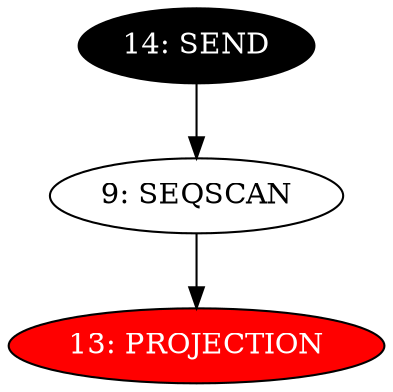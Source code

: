 digraph name {
9 [label="9: SEQSCAN" ];
9 -> 13;
13 [label="13: PROJECTION" fontcolor="white" style="filled" fillcolor="red"];
14 [label="14: SEND" fontcolor="white" style="filled" fillcolor="black"];
14 -> 9;

}

